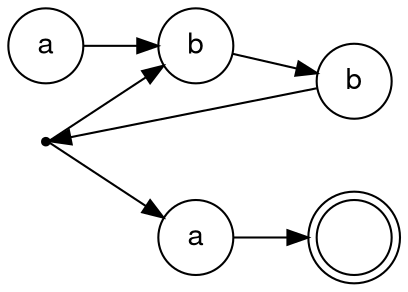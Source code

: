 digraph{
  fontname="Helvetica,Arial,snas-serif"
  node [fontname="Helvetica,Arial,snas-serif"]
  edge [fontname="Helvetica,Arial,snas-serif"]

  node [shape="doublecircle"] n006
  node [shape="point"] n004
  node [shape="circle"]

  rankdir=LR;

  n001 [label="a"]
  n002 [label="b"]
  n003 [label="b"]
  n004 [label=""]
  n005 [label="a"]
  n006 [label=""]

  n001 -> n002
  n002 -> n003
  n003 -> n004
  n004 -> n002
  n004 -> n005
  n005 -> n006
}

